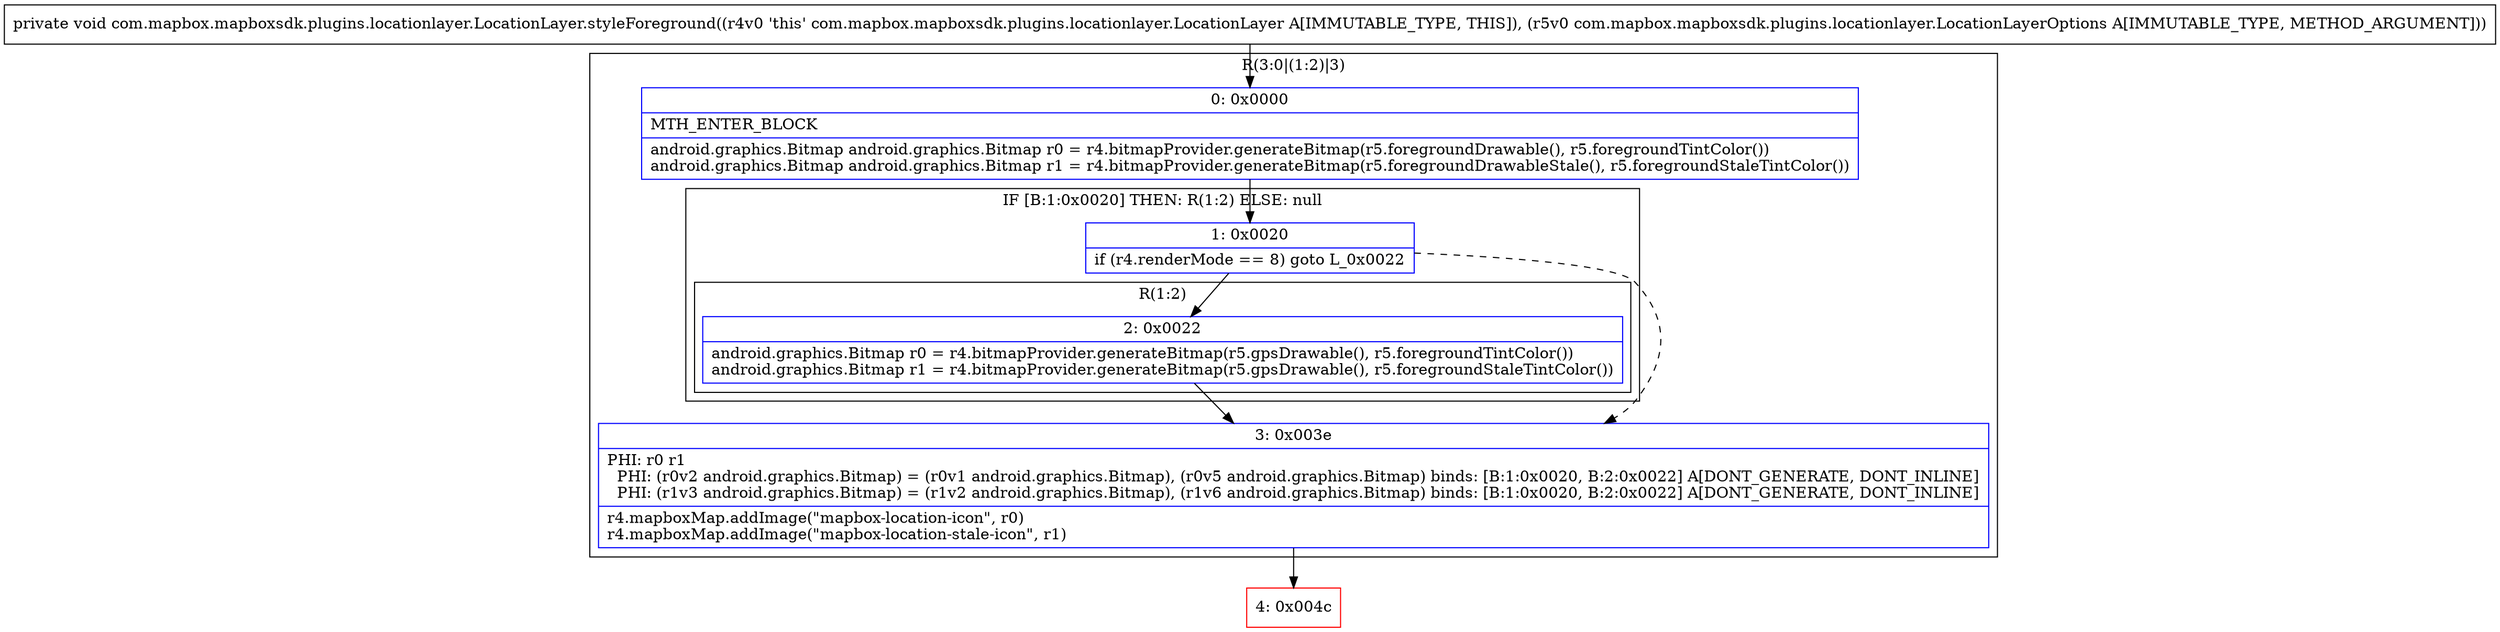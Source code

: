 digraph "CFG forcom.mapbox.mapboxsdk.plugins.locationlayer.LocationLayer.styleForeground(Lcom\/mapbox\/mapboxsdk\/plugins\/locationlayer\/LocationLayerOptions;)V" {
subgraph cluster_Region_844803618 {
label = "R(3:0|(1:2)|3)";
node [shape=record,color=blue];
Node_0 [shape=record,label="{0\:\ 0x0000|MTH_ENTER_BLOCK\l|android.graphics.Bitmap android.graphics.Bitmap r0 = r4.bitmapProvider.generateBitmap(r5.foregroundDrawable(), r5.foregroundTintColor())\landroid.graphics.Bitmap android.graphics.Bitmap r1 = r4.bitmapProvider.generateBitmap(r5.foregroundDrawableStale(), r5.foregroundStaleTintColor())\l}"];
subgraph cluster_IfRegion_1396161822 {
label = "IF [B:1:0x0020] THEN: R(1:2) ELSE: null";
node [shape=record,color=blue];
Node_1 [shape=record,label="{1\:\ 0x0020|if (r4.renderMode == 8) goto L_0x0022\l}"];
subgraph cluster_Region_225435119 {
label = "R(1:2)";
node [shape=record,color=blue];
Node_2 [shape=record,label="{2\:\ 0x0022|android.graphics.Bitmap r0 = r4.bitmapProvider.generateBitmap(r5.gpsDrawable(), r5.foregroundTintColor())\landroid.graphics.Bitmap r1 = r4.bitmapProvider.generateBitmap(r5.gpsDrawable(), r5.foregroundStaleTintColor())\l}"];
}
}
Node_3 [shape=record,label="{3\:\ 0x003e|PHI: r0 r1 \l  PHI: (r0v2 android.graphics.Bitmap) = (r0v1 android.graphics.Bitmap), (r0v5 android.graphics.Bitmap) binds: [B:1:0x0020, B:2:0x0022] A[DONT_GENERATE, DONT_INLINE]\l  PHI: (r1v3 android.graphics.Bitmap) = (r1v2 android.graphics.Bitmap), (r1v6 android.graphics.Bitmap) binds: [B:1:0x0020, B:2:0x0022] A[DONT_GENERATE, DONT_INLINE]\l|r4.mapboxMap.addImage(\"mapbox\-location\-icon\", r0)\lr4.mapboxMap.addImage(\"mapbox\-location\-stale\-icon\", r1)\l}"];
}
Node_4 [shape=record,color=red,label="{4\:\ 0x004c}"];
MethodNode[shape=record,label="{private void com.mapbox.mapboxsdk.plugins.locationlayer.LocationLayer.styleForeground((r4v0 'this' com.mapbox.mapboxsdk.plugins.locationlayer.LocationLayer A[IMMUTABLE_TYPE, THIS]), (r5v0 com.mapbox.mapboxsdk.plugins.locationlayer.LocationLayerOptions A[IMMUTABLE_TYPE, METHOD_ARGUMENT])) }"];
MethodNode -> Node_0;
Node_0 -> Node_1;
Node_1 -> Node_2;
Node_1 -> Node_3[style=dashed];
Node_2 -> Node_3;
Node_3 -> Node_4;
}

